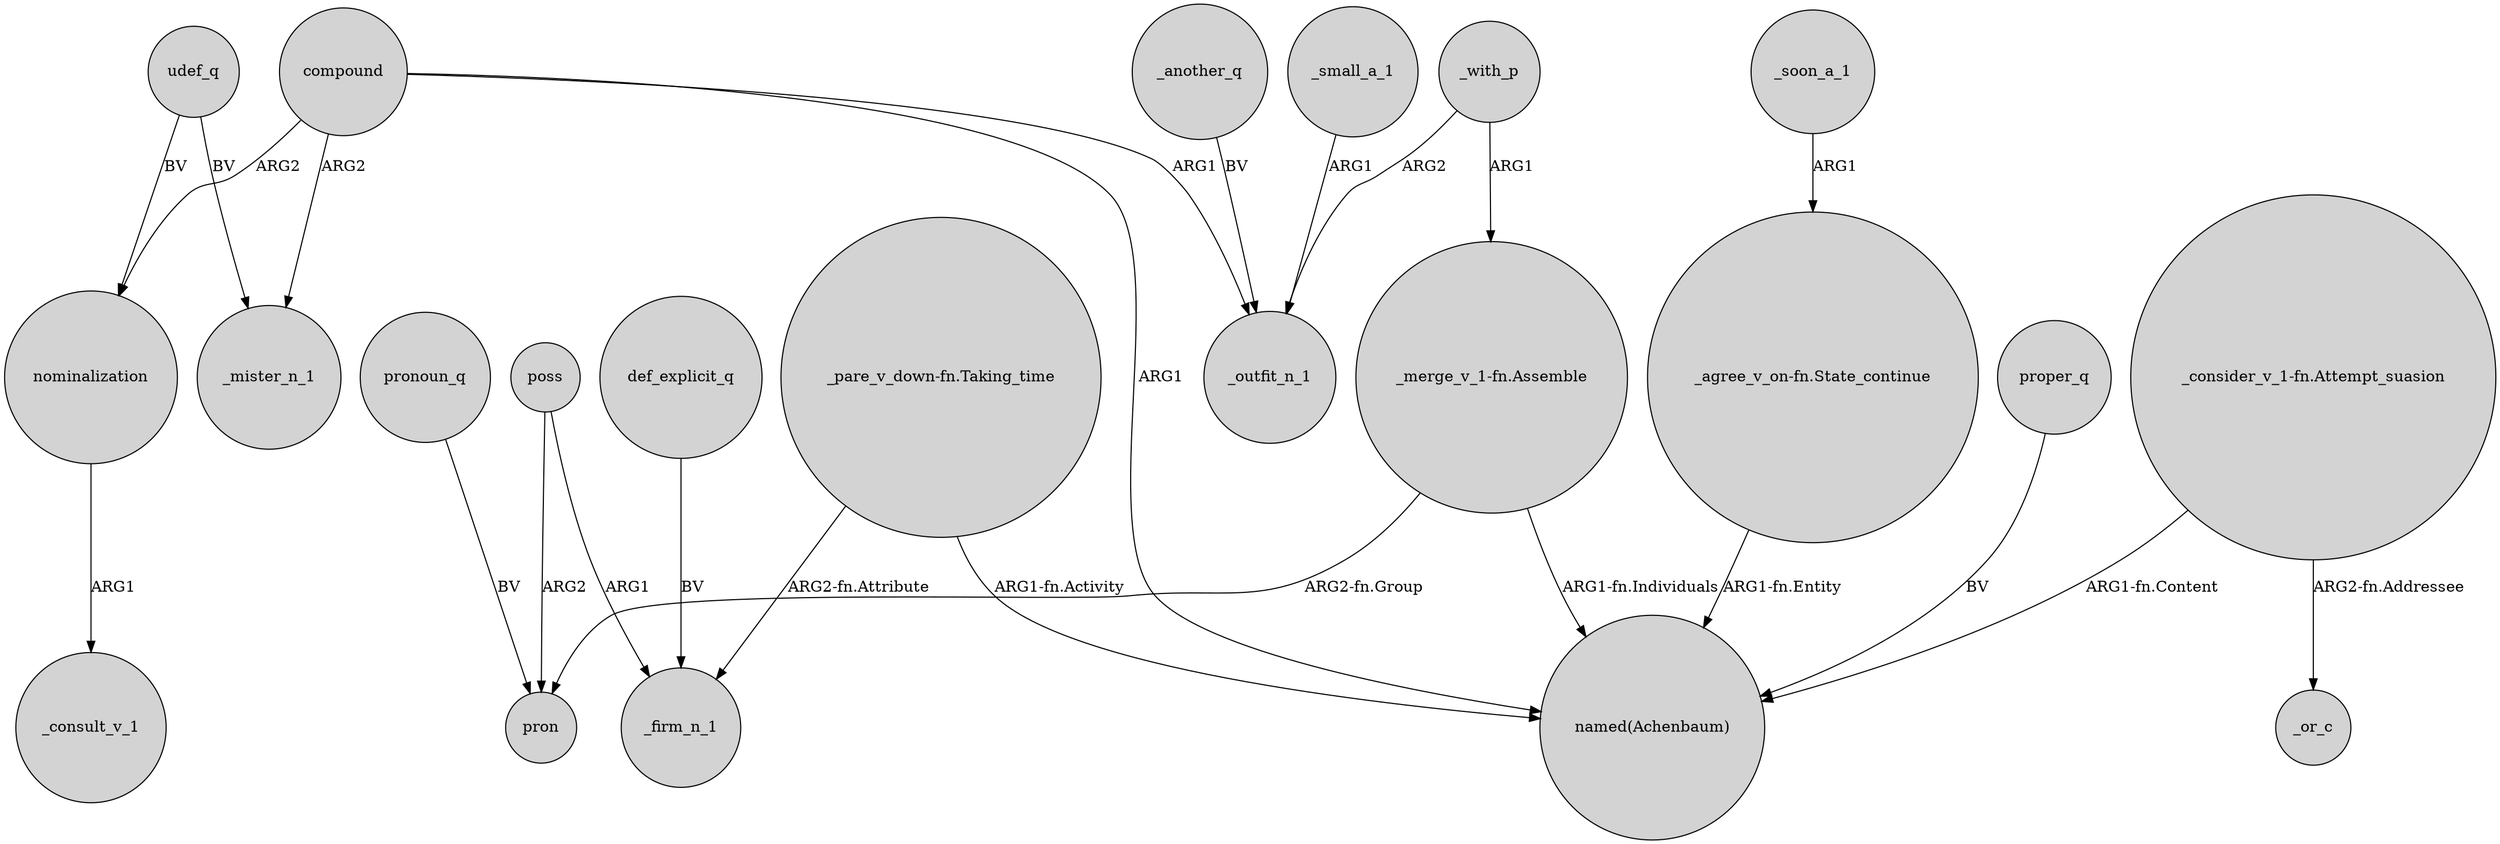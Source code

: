 digraph {
	node [shape=circle style=filled]
	compound -> _mister_n_1 [label=ARG2]
	compound -> "named(Achenbaum)" [label=ARG1]
	_small_a_1 -> _outfit_n_1 [label=ARG1]
	_with_p -> "_merge_v_1-fn.Assemble" [label=ARG1]
	compound -> _outfit_n_1 [label=ARG1]
	udef_q -> nominalization [label=BV]
	"_pare_v_down-fn.Taking_time" -> "named(Achenbaum)" [label="ARG1-fn.Activity"]
	poss -> _firm_n_1 [label=ARG1]
	"_consider_v_1-fn.Attempt_suasion" -> "named(Achenbaum)" [label="ARG1-fn.Content"]
	udef_q -> _mister_n_1 [label=BV]
	compound -> nominalization [label=ARG2]
	pronoun_q -> pron [label=BV]
	_soon_a_1 -> "_agree_v_on-fn.State_continue" [label=ARG1]
	poss -> pron [label=ARG2]
	"_merge_v_1-fn.Assemble" -> "named(Achenbaum)" [label="ARG1-fn.Individuals"]
	nominalization -> _consult_v_1 [label=ARG1]
	"_merge_v_1-fn.Assemble" -> pron [label="ARG2-fn.Group"]
	def_explicit_q -> _firm_n_1 [label=BV]
	_with_p -> _outfit_n_1 [label=ARG2]
	proper_q -> "named(Achenbaum)" [label=BV]
	"_agree_v_on-fn.State_continue" -> "named(Achenbaum)" [label="ARG1-fn.Entity"]
	"_pare_v_down-fn.Taking_time" -> _firm_n_1 [label="ARG2-fn.Attribute"]
	_another_q -> _outfit_n_1 [label=BV]
	"_consider_v_1-fn.Attempt_suasion" -> _or_c [label="ARG2-fn.Addressee"]
}
